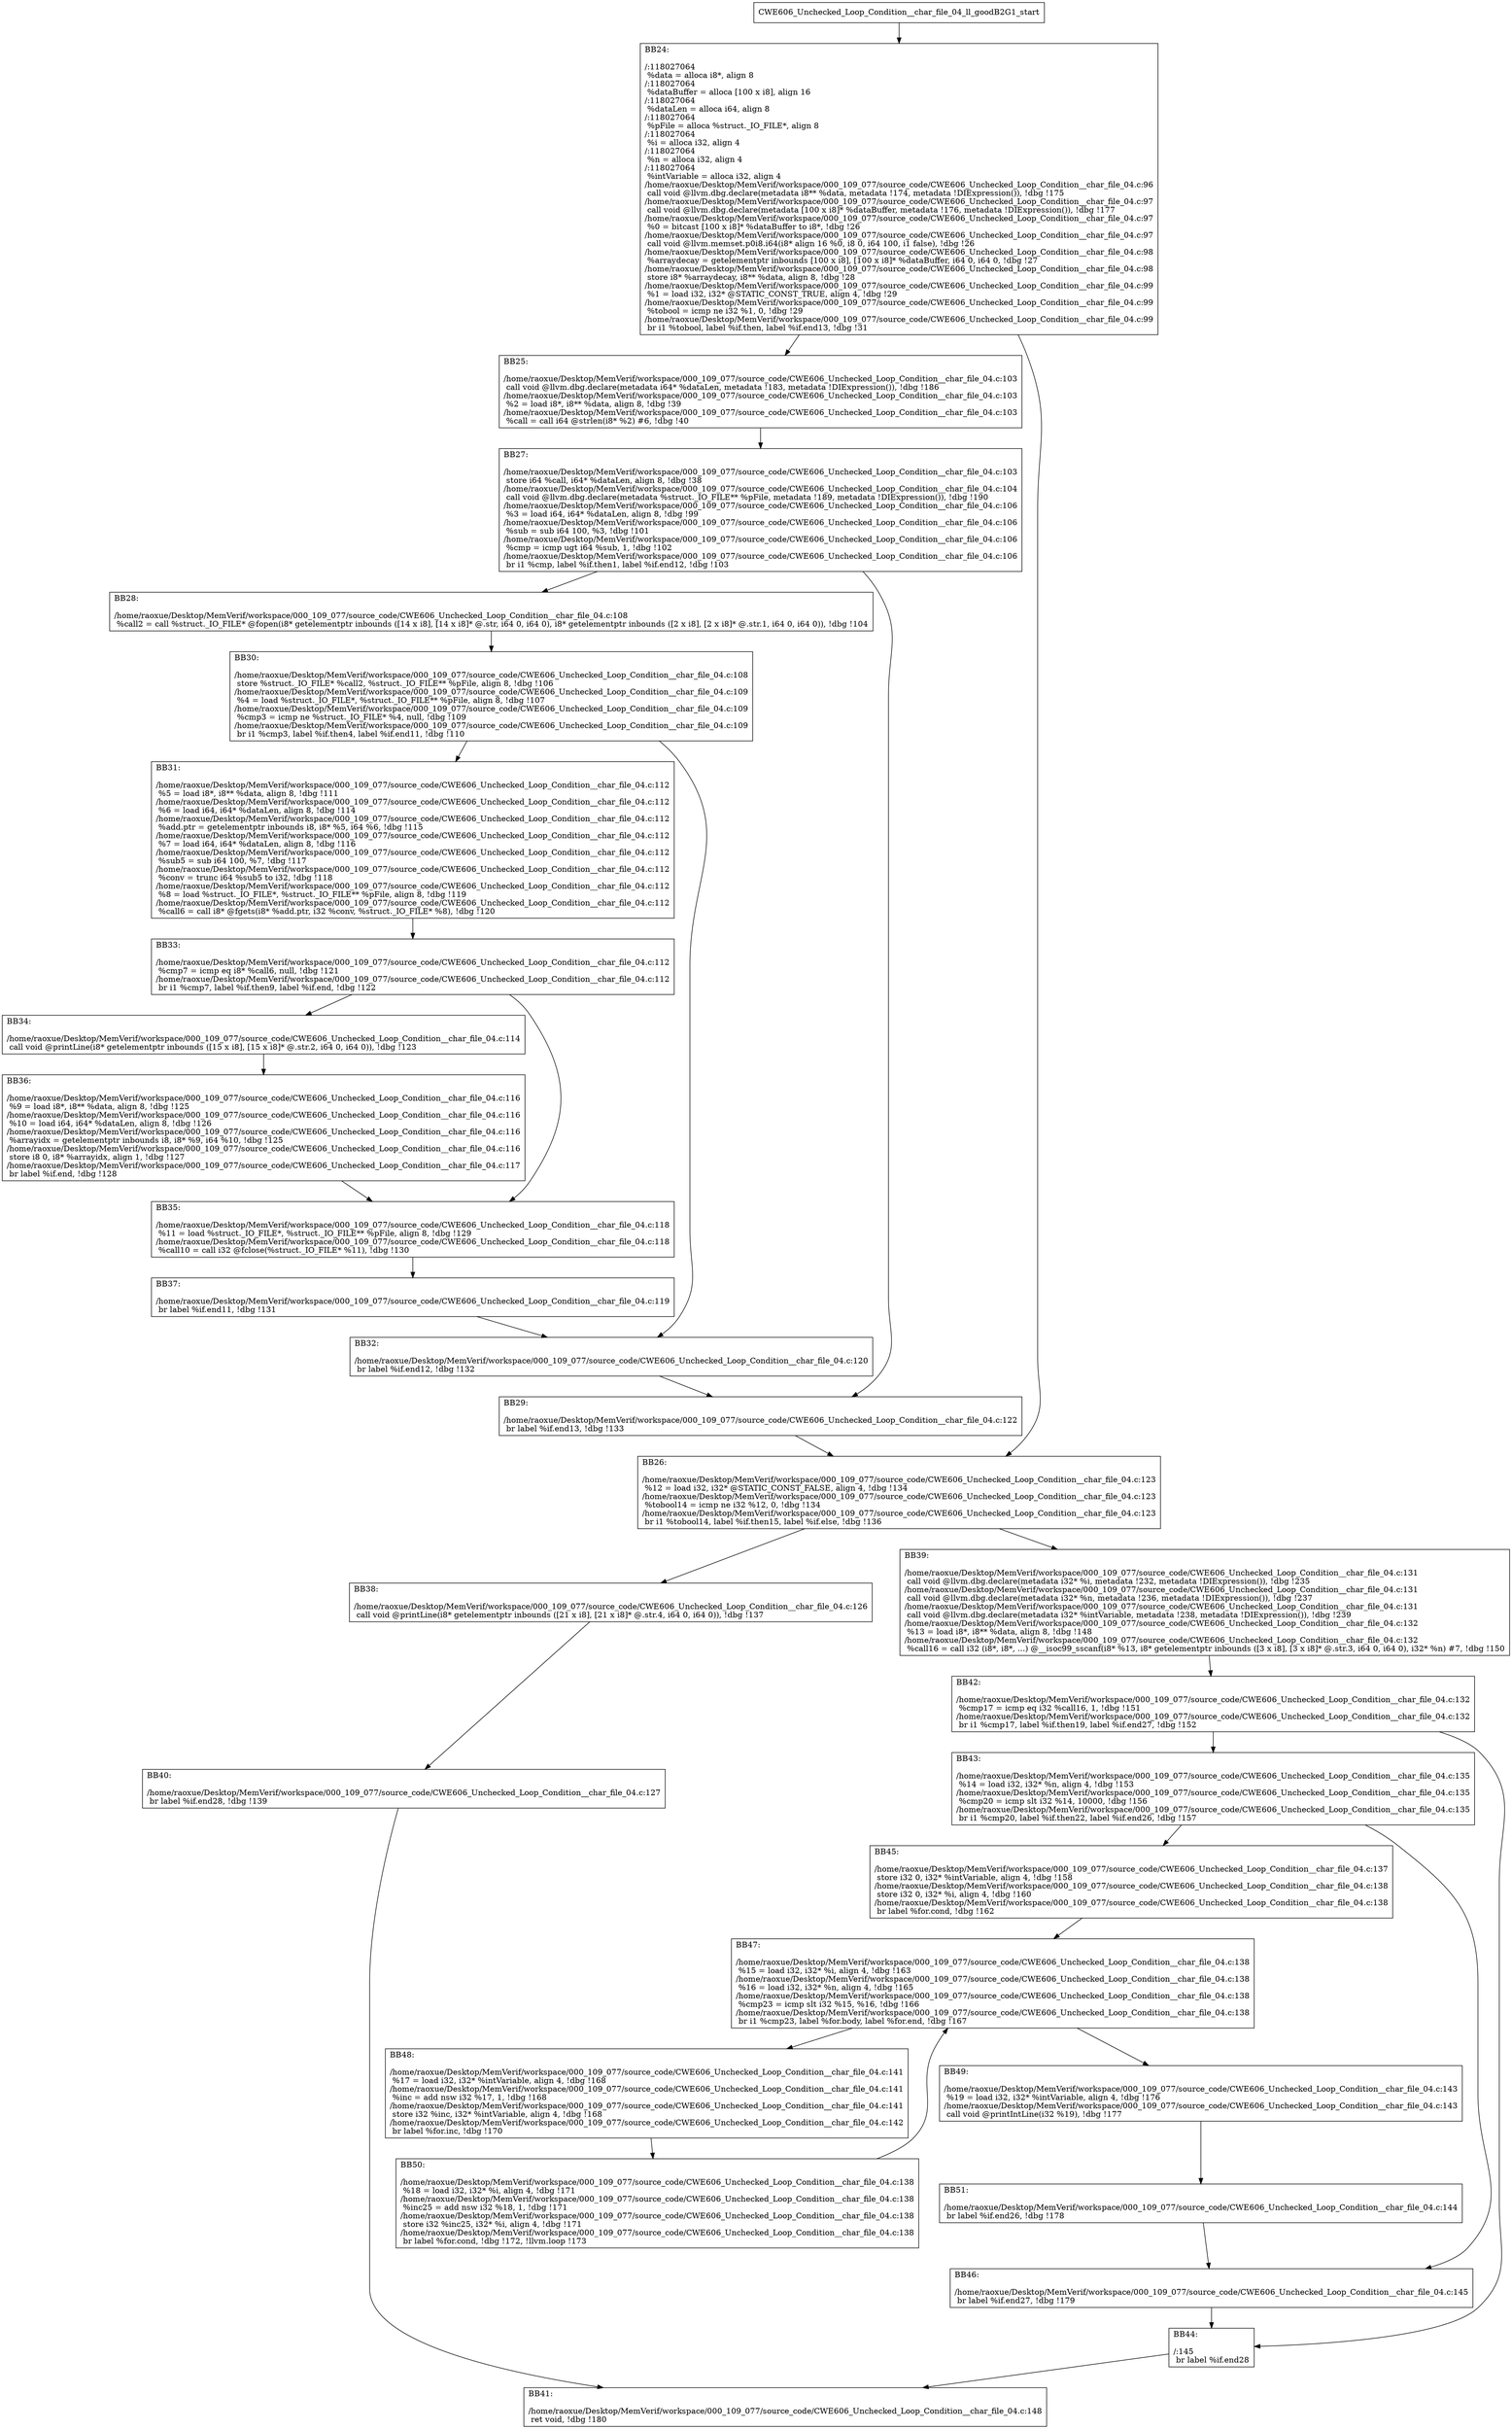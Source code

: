 digraph "CFG for'CWE606_Unchecked_Loop_Condition__char_file_04_ll_goodB2G1' function" {
	BBCWE606_Unchecked_Loop_Condition__char_file_04_ll_goodB2G1_start[shape=record,label="{CWE606_Unchecked_Loop_Condition__char_file_04_ll_goodB2G1_start}"];
	BBCWE606_Unchecked_Loop_Condition__char_file_04_ll_goodB2G1_start-> CWE606_Unchecked_Loop_Condition__char_file_04_ll_goodB2G1BB24;
	CWE606_Unchecked_Loop_Condition__char_file_04_ll_goodB2G1BB24 [shape=record, label="{BB24:\l\l/:118027064\l
  %data = alloca i8*, align 8\l
/:118027064\l
  %dataBuffer = alloca [100 x i8], align 16\l
/:118027064\l
  %dataLen = alloca i64, align 8\l
/:118027064\l
  %pFile = alloca %struct._IO_FILE*, align 8\l
/:118027064\l
  %i = alloca i32, align 4\l
/:118027064\l
  %n = alloca i32, align 4\l
/:118027064\l
  %intVariable = alloca i32, align 4\l
/home/raoxue/Desktop/MemVerif/workspace/000_109_077/source_code/CWE606_Unchecked_Loop_Condition__char_file_04.c:96\l
  call void @llvm.dbg.declare(metadata i8** %data, metadata !174, metadata !DIExpression()), !dbg !175\l
/home/raoxue/Desktop/MemVerif/workspace/000_109_077/source_code/CWE606_Unchecked_Loop_Condition__char_file_04.c:97\l
  call void @llvm.dbg.declare(metadata [100 x i8]* %dataBuffer, metadata !176, metadata !DIExpression()), !dbg !177\l
/home/raoxue/Desktop/MemVerif/workspace/000_109_077/source_code/CWE606_Unchecked_Loop_Condition__char_file_04.c:97\l
  %0 = bitcast [100 x i8]* %dataBuffer to i8*, !dbg !26\l
/home/raoxue/Desktop/MemVerif/workspace/000_109_077/source_code/CWE606_Unchecked_Loop_Condition__char_file_04.c:97\l
  call void @llvm.memset.p0i8.i64(i8* align 16 %0, i8 0, i64 100, i1 false), !dbg !26\l
/home/raoxue/Desktop/MemVerif/workspace/000_109_077/source_code/CWE606_Unchecked_Loop_Condition__char_file_04.c:98\l
  %arraydecay = getelementptr inbounds [100 x i8], [100 x i8]* %dataBuffer, i64 0, i64 0, !dbg !27\l
/home/raoxue/Desktop/MemVerif/workspace/000_109_077/source_code/CWE606_Unchecked_Loop_Condition__char_file_04.c:98\l
  store i8* %arraydecay, i8** %data, align 8, !dbg !28\l
/home/raoxue/Desktop/MemVerif/workspace/000_109_077/source_code/CWE606_Unchecked_Loop_Condition__char_file_04.c:99\l
  %1 = load i32, i32* @STATIC_CONST_TRUE, align 4, !dbg !29\l
/home/raoxue/Desktop/MemVerif/workspace/000_109_077/source_code/CWE606_Unchecked_Loop_Condition__char_file_04.c:99\l
  %tobool = icmp ne i32 %1, 0, !dbg !29\l
/home/raoxue/Desktop/MemVerif/workspace/000_109_077/source_code/CWE606_Unchecked_Loop_Condition__char_file_04.c:99\l
  br i1 %tobool, label %if.then, label %if.end13, !dbg !31\l
}"];
	CWE606_Unchecked_Loop_Condition__char_file_04_ll_goodB2G1BB24-> CWE606_Unchecked_Loop_Condition__char_file_04_ll_goodB2G1BB25;
	CWE606_Unchecked_Loop_Condition__char_file_04_ll_goodB2G1BB24-> CWE606_Unchecked_Loop_Condition__char_file_04_ll_goodB2G1BB26;
	CWE606_Unchecked_Loop_Condition__char_file_04_ll_goodB2G1BB25 [shape=record, label="{BB25:\l\l/home/raoxue/Desktop/MemVerif/workspace/000_109_077/source_code/CWE606_Unchecked_Loop_Condition__char_file_04.c:103\l
  call void @llvm.dbg.declare(metadata i64* %dataLen, metadata !183, metadata !DIExpression()), !dbg !186\l
/home/raoxue/Desktop/MemVerif/workspace/000_109_077/source_code/CWE606_Unchecked_Loop_Condition__char_file_04.c:103\l
  %2 = load i8*, i8** %data, align 8, !dbg !39\l
/home/raoxue/Desktop/MemVerif/workspace/000_109_077/source_code/CWE606_Unchecked_Loop_Condition__char_file_04.c:103\l
  %call = call i64 @strlen(i8* %2) #6, !dbg !40\l
}"];
	CWE606_Unchecked_Loop_Condition__char_file_04_ll_goodB2G1BB25-> CWE606_Unchecked_Loop_Condition__char_file_04_ll_goodB2G1BB27;
	CWE606_Unchecked_Loop_Condition__char_file_04_ll_goodB2G1BB27 [shape=record, label="{BB27:\l\l/home/raoxue/Desktop/MemVerif/workspace/000_109_077/source_code/CWE606_Unchecked_Loop_Condition__char_file_04.c:103\l
  store i64 %call, i64* %dataLen, align 8, !dbg !38\l
/home/raoxue/Desktop/MemVerif/workspace/000_109_077/source_code/CWE606_Unchecked_Loop_Condition__char_file_04.c:104\l
  call void @llvm.dbg.declare(metadata %struct._IO_FILE** %pFile, metadata !189, metadata !DIExpression()), !dbg !190\l
/home/raoxue/Desktop/MemVerif/workspace/000_109_077/source_code/CWE606_Unchecked_Loop_Condition__char_file_04.c:106\l
  %3 = load i64, i64* %dataLen, align 8, !dbg !99\l
/home/raoxue/Desktop/MemVerif/workspace/000_109_077/source_code/CWE606_Unchecked_Loop_Condition__char_file_04.c:106\l
  %sub = sub i64 100, %3, !dbg !101\l
/home/raoxue/Desktop/MemVerif/workspace/000_109_077/source_code/CWE606_Unchecked_Loop_Condition__char_file_04.c:106\l
  %cmp = icmp ugt i64 %sub, 1, !dbg !102\l
/home/raoxue/Desktop/MemVerif/workspace/000_109_077/source_code/CWE606_Unchecked_Loop_Condition__char_file_04.c:106\l
  br i1 %cmp, label %if.then1, label %if.end12, !dbg !103\l
}"];
	CWE606_Unchecked_Loop_Condition__char_file_04_ll_goodB2G1BB27-> CWE606_Unchecked_Loop_Condition__char_file_04_ll_goodB2G1BB28;
	CWE606_Unchecked_Loop_Condition__char_file_04_ll_goodB2G1BB27-> CWE606_Unchecked_Loop_Condition__char_file_04_ll_goodB2G1BB29;
	CWE606_Unchecked_Loop_Condition__char_file_04_ll_goodB2G1BB28 [shape=record, label="{BB28:\l\l/home/raoxue/Desktop/MemVerif/workspace/000_109_077/source_code/CWE606_Unchecked_Loop_Condition__char_file_04.c:108\l
  %call2 = call %struct._IO_FILE* @fopen(i8* getelementptr inbounds ([14 x i8], [14 x i8]* @.str, i64 0, i64 0), i8* getelementptr inbounds ([2 x i8], [2 x i8]* @.str.1, i64 0, i64 0)), !dbg !104\l
}"];
	CWE606_Unchecked_Loop_Condition__char_file_04_ll_goodB2G1BB28-> CWE606_Unchecked_Loop_Condition__char_file_04_ll_goodB2G1BB30;
	CWE606_Unchecked_Loop_Condition__char_file_04_ll_goodB2G1BB30 [shape=record, label="{BB30:\l\l/home/raoxue/Desktop/MemVerif/workspace/000_109_077/source_code/CWE606_Unchecked_Loop_Condition__char_file_04.c:108\l
  store %struct._IO_FILE* %call2, %struct._IO_FILE** %pFile, align 8, !dbg !106\l
/home/raoxue/Desktop/MemVerif/workspace/000_109_077/source_code/CWE606_Unchecked_Loop_Condition__char_file_04.c:109\l
  %4 = load %struct._IO_FILE*, %struct._IO_FILE** %pFile, align 8, !dbg !107\l
/home/raoxue/Desktop/MemVerif/workspace/000_109_077/source_code/CWE606_Unchecked_Loop_Condition__char_file_04.c:109\l
  %cmp3 = icmp ne %struct._IO_FILE* %4, null, !dbg !109\l
/home/raoxue/Desktop/MemVerif/workspace/000_109_077/source_code/CWE606_Unchecked_Loop_Condition__char_file_04.c:109\l
  br i1 %cmp3, label %if.then4, label %if.end11, !dbg !110\l
}"];
	CWE606_Unchecked_Loop_Condition__char_file_04_ll_goodB2G1BB30-> CWE606_Unchecked_Loop_Condition__char_file_04_ll_goodB2G1BB31;
	CWE606_Unchecked_Loop_Condition__char_file_04_ll_goodB2G1BB30-> CWE606_Unchecked_Loop_Condition__char_file_04_ll_goodB2G1BB32;
	CWE606_Unchecked_Loop_Condition__char_file_04_ll_goodB2G1BB31 [shape=record, label="{BB31:\l\l/home/raoxue/Desktop/MemVerif/workspace/000_109_077/source_code/CWE606_Unchecked_Loop_Condition__char_file_04.c:112\l
  %5 = load i8*, i8** %data, align 8, !dbg !111\l
/home/raoxue/Desktop/MemVerif/workspace/000_109_077/source_code/CWE606_Unchecked_Loop_Condition__char_file_04.c:112\l
  %6 = load i64, i64* %dataLen, align 8, !dbg !114\l
/home/raoxue/Desktop/MemVerif/workspace/000_109_077/source_code/CWE606_Unchecked_Loop_Condition__char_file_04.c:112\l
  %add.ptr = getelementptr inbounds i8, i8* %5, i64 %6, !dbg !115\l
/home/raoxue/Desktop/MemVerif/workspace/000_109_077/source_code/CWE606_Unchecked_Loop_Condition__char_file_04.c:112\l
  %7 = load i64, i64* %dataLen, align 8, !dbg !116\l
/home/raoxue/Desktop/MemVerif/workspace/000_109_077/source_code/CWE606_Unchecked_Loop_Condition__char_file_04.c:112\l
  %sub5 = sub i64 100, %7, !dbg !117\l
/home/raoxue/Desktop/MemVerif/workspace/000_109_077/source_code/CWE606_Unchecked_Loop_Condition__char_file_04.c:112\l
  %conv = trunc i64 %sub5 to i32, !dbg !118\l
/home/raoxue/Desktop/MemVerif/workspace/000_109_077/source_code/CWE606_Unchecked_Loop_Condition__char_file_04.c:112\l
  %8 = load %struct._IO_FILE*, %struct._IO_FILE** %pFile, align 8, !dbg !119\l
/home/raoxue/Desktop/MemVerif/workspace/000_109_077/source_code/CWE606_Unchecked_Loop_Condition__char_file_04.c:112\l
  %call6 = call i8* @fgets(i8* %add.ptr, i32 %conv, %struct._IO_FILE* %8), !dbg !120\l
}"];
	CWE606_Unchecked_Loop_Condition__char_file_04_ll_goodB2G1BB31-> CWE606_Unchecked_Loop_Condition__char_file_04_ll_goodB2G1BB33;
	CWE606_Unchecked_Loop_Condition__char_file_04_ll_goodB2G1BB33 [shape=record, label="{BB33:\l\l/home/raoxue/Desktop/MemVerif/workspace/000_109_077/source_code/CWE606_Unchecked_Loop_Condition__char_file_04.c:112\l
  %cmp7 = icmp eq i8* %call6, null, !dbg !121\l
/home/raoxue/Desktop/MemVerif/workspace/000_109_077/source_code/CWE606_Unchecked_Loop_Condition__char_file_04.c:112\l
  br i1 %cmp7, label %if.then9, label %if.end, !dbg !122\l
}"];
	CWE606_Unchecked_Loop_Condition__char_file_04_ll_goodB2G1BB33-> CWE606_Unchecked_Loop_Condition__char_file_04_ll_goodB2G1BB34;
	CWE606_Unchecked_Loop_Condition__char_file_04_ll_goodB2G1BB33-> CWE606_Unchecked_Loop_Condition__char_file_04_ll_goodB2G1BB35;
	CWE606_Unchecked_Loop_Condition__char_file_04_ll_goodB2G1BB34 [shape=record, label="{BB34:\l\l/home/raoxue/Desktop/MemVerif/workspace/000_109_077/source_code/CWE606_Unchecked_Loop_Condition__char_file_04.c:114\l
  call void @printLine(i8* getelementptr inbounds ([15 x i8], [15 x i8]* @.str.2, i64 0, i64 0)), !dbg !123\l
}"];
	CWE606_Unchecked_Loop_Condition__char_file_04_ll_goodB2G1BB34-> CWE606_Unchecked_Loop_Condition__char_file_04_ll_goodB2G1BB36;
	CWE606_Unchecked_Loop_Condition__char_file_04_ll_goodB2G1BB36 [shape=record, label="{BB36:\l\l/home/raoxue/Desktop/MemVerif/workspace/000_109_077/source_code/CWE606_Unchecked_Loop_Condition__char_file_04.c:116\l
  %9 = load i8*, i8** %data, align 8, !dbg !125\l
/home/raoxue/Desktop/MemVerif/workspace/000_109_077/source_code/CWE606_Unchecked_Loop_Condition__char_file_04.c:116\l
  %10 = load i64, i64* %dataLen, align 8, !dbg !126\l
/home/raoxue/Desktop/MemVerif/workspace/000_109_077/source_code/CWE606_Unchecked_Loop_Condition__char_file_04.c:116\l
  %arrayidx = getelementptr inbounds i8, i8* %9, i64 %10, !dbg !125\l
/home/raoxue/Desktop/MemVerif/workspace/000_109_077/source_code/CWE606_Unchecked_Loop_Condition__char_file_04.c:116\l
  store i8 0, i8* %arrayidx, align 1, !dbg !127\l
/home/raoxue/Desktop/MemVerif/workspace/000_109_077/source_code/CWE606_Unchecked_Loop_Condition__char_file_04.c:117\l
  br label %if.end, !dbg !128\l
}"];
	CWE606_Unchecked_Loop_Condition__char_file_04_ll_goodB2G1BB36-> CWE606_Unchecked_Loop_Condition__char_file_04_ll_goodB2G1BB35;
	CWE606_Unchecked_Loop_Condition__char_file_04_ll_goodB2G1BB35 [shape=record, label="{BB35:\l\l/home/raoxue/Desktop/MemVerif/workspace/000_109_077/source_code/CWE606_Unchecked_Loop_Condition__char_file_04.c:118\l
  %11 = load %struct._IO_FILE*, %struct._IO_FILE** %pFile, align 8, !dbg !129\l
/home/raoxue/Desktop/MemVerif/workspace/000_109_077/source_code/CWE606_Unchecked_Loop_Condition__char_file_04.c:118\l
  %call10 = call i32 @fclose(%struct._IO_FILE* %11), !dbg !130\l
}"];
	CWE606_Unchecked_Loop_Condition__char_file_04_ll_goodB2G1BB35-> CWE606_Unchecked_Loop_Condition__char_file_04_ll_goodB2G1BB37;
	CWE606_Unchecked_Loop_Condition__char_file_04_ll_goodB2G1BB37 [shape=record, label="{BB37:\l\l/home/raoxue/Desktop/MemVerif/workspace/000_109_077/source_code/CWE606_Unchecked_Loop_Condition__char_file_04.c:119\l
  br label %if.end11, !dbg !131\l
}"];
	CWE606_Unchecked_Loop_Condition__char_file_04_ll_goodB2G1BB37-> CWE606_Unchecked_Loop_Condition__char_file_04_ll_goodB2G1BB32;
	CWE606_Unchecked_Loop_Condition__char_file_04_ll_goodB2G1BB32 [shape=record, label="{BB32:\l\l/home/raoxue/Desktop/MemVerif/workspace/000_109_077/source_code/CWE606_Unchecked_Loop_Condition__char_file_04.c:120\l
  br label %if.end12, !dbg !132\l
}"];
	CWE606_Unchecked_Loop_Condition__char_file_04_ll_goodB2G1BB32-> CWE606_Unchecked_Loop_Condition__char_file_04_ll_goodB2G1BB29;
	CWE606_Unchecked_Loop_Condition__char_file_04_ll_goodB2G1BB29 [shape=record, label="{BB29:\l\l/home/raoxue/Desktop/MemVerif/workspace/000_109_077/source_code/CWE606_Unchecked_Loop_Condition__char_file_04.c:122\l
  br label %if.end13, !dbg !133\l
}"];
	CWE606_Unchecked_Loop_Condition__char_file_04_ll_goodB2G1BB29-> CWE606_Unchecked_Loop_Condition__char_file_04_ll_goodB2G1BB26;
	CWE606_Unchecked_Loop_Condition__char_file_04_ll_goodB2G1BB26 [shape=record, label="{BB26:\l\l/home/raoxue/Desktop/MemVerif/workspace/000_109_077/source_code/CWE606_Unchecked_Loop_Condition__char_file_04.c:123\l
  %12 = load i32, i32* @STATIC_CONST_FALSE, align 4, !dbg !134\l
/home/raoxue/Desktop/MemVerif/workspace/000_109_077/source_code/CWE606_Unchecked_Loop_Condition__char_file_04.c:123\l
  %tobool14 = icmp ne i32 %12, 0, !dbg !134\l
/home/raoxue/Desktop/MemVerif/workspace/000_109_077/source_code/CWE606_Unchecked_Loop_Condition__char_file_04.c:123\l
  br i1 %tobool14, label %if.then15, label %if.else, !dbg !136\l
}"];
	CWE606_Unchecked_Loop_Condition__char_file_04_ll_goodB2G1BB26-> CWE606_Unchecked_Loop_Condition__char_file_04_ll_goodB2G1BB38;
	CWE606_Unchecked_Loop_Condition__char_file_04_ll_goodB2G1BB26-> CWE606_Unchecked_Loop_Condition__char_file_04_ll_goodB2G1BB39;
	CWE606_Unchecked_Loop_Condition__char_file_04_ll_goodB2G1BB38 [shape=record, label="{BB38:\l\l/home/raoxue/Desktop/MemVerif/workspace/000_109_077/source_code/CWE606_Unchecked_Loop_Condition__char_file_04.c:126\l
  call void @printLine(i8* getelementptr inbounds ([21 x i8], [21 x i8]* @.str.4, i64 0, i64 0)), !dbg !137\l
}"];
	CWE606_Unchecked_Loop_Condition__char_file_04_ll_goodB2G1BB38-> CWE606_Unchecked_Loop_Condition__char_file_04_ll_goodB2G1BB40;
	CWE606_Unchecked_Loop_Condition__char_file_04_ll_goodB2G1BB40 [shape=record, label="{BB40:\l\l/home/raoxue/Desktop/MemVerif/workspace/000_109_077/source_code/CWE606_Unchecked_Loop_Condition__char_file_04.c:127\l
  br label %if.end28, !dbg !139\l
}"];
	CWE606_Unchecked_Loop_Condition__char_file_04_ll_goodB2G1BB40-> CWE606_Unchecked_Loop_Condition__char_file_04_ll_goodB2G1BB41;
	CWE606_Unchecked_Loop_Condition__char_file_04_ll_goodB2G1BB39 [shape=record, label="{BB39:\l\l/home/raoxue/Desktop/MemVerif/workspace/000_109_077/source_code/CWE606_Unchecked_Loop_Condition__char_file_04.c:131\l
  call void @llvm.dbg.declare(metadata i32* %i, metadata !232, metadata !DIExpression()), !dbg !235\l
/home/raoxue/Desktop/MemVerif/workspace/000_109_077/source_code/CWE606_Unchecked_Loop_Condition__char_file_04.c:131\l
  call void @llvm.dbg.declare(metadata i32* %n, metadata !236, metadata !DIExpression()), !dbg !237\l
/home/raoxue/Desktop/MemVerif/workspace/000_109_077/source_code/CWE606_Unchecked_Loop_Condition__char_file_04.c:131\l
  call void @llvm.dbg.declare(metadata i32* %intVariable, metadata !238, metadata !DIExpression()), !dbg !239\l
/home/raoxue/Desktop/MemVerif/workspace/000_109_077/source_code/CWE606_Unchecked_Loop_Condition__char_file_04.c:132\l
  %13 = load i8*, i8** %data, align 8, !dbg !148\l
/home/raoxue/Desktop/MemVerif/workspace/000_109_077/source_code/CWE606_Unchecked_Loop_Condition__char_file_04.c:132\l
  %call16 = call i32 (i8*, i8*, ...) @__isoc99_sscanf(i8* %13, i8* getelementptr inbounds ([3 x i8], [3 x i8]* @.str.3, i64 0, i64 0), i32* %n) #7, !dbg !150\l
}"];
	CWE606_Unchecked_Loop_Condition__char_file_04_ll_goodB2G1BB39-> CWE606_Unchecked_Loop_Condition__char_file_04_ll_goodB2G1BB42;
	CWE606_Unchecked_Loop_Condition__char_file_04_ll_goodB2G1BB42 [shape=record, label="{BB42:\l\l/home/raoxue/Desktop/MemVerif/workspace/000_109_077/source_code/CWE606_Unchecked_Loop_Condition__char_file_04.c:132\l
  %cmp17 = icmp eq i32 %call16, 1, !dbg !151\l
/home/raoxue/Desktop/MemVerif/workspace/000_109_077/source_code/CWE606_Unchecked_Loop_Condition__char_file_04.c:132\l
  br i1 %cmp17, label %if.then19, label %if.end27, !dbg !152\l
}"];
	CWE606_Unchecked_Loop_Condition__char_file_04_ll_goodB2G1BB42-> CWE606_Unchecked_Loop_Condition__char_file_04_ll_goodB2G1BB43;
	CWE606_Unchecked_Loop_Condition__char_file_04_ll_goodB2G1BB42-> CWE606_Unchecked_Loop_Condition__char_file_04_ll_goodB2G1BB44;
	CWE606_Unchecked_Loop_Condition__char_file_04_ll_goodB2G1BB43 [shape=record, label="{BB43:\l\l/home/raoxue/Desktop/MemVerif/workspace/000_109_077/source_code/CWE606_Unchecked_Loop_Condition__char_file_04.c:135\l
  %14 = load i32, i32* %n, align 4, !dbg !153\l
/home/raoxue/Desktop/MemVerif/workspace/000_109_077/source_code/CWE606_Unchecked_Loop_Condition__char_file_04.c:135\l
  %cmp20 = icmp slt i32 %14, 10000, !dbg !156\l
/home/raoxue/Desktop/MemVerif/workspace/000_109_077/source_code/CWE606_Unchecked_Loop_Condition__char_file_04.c:135\l
  br i1 %cmp20, label %if.then22, label %if.end26, !dbg !157\l
}"];
	CWE606_Unchecked_Loop_Condition__char_file_04_ll_goodB2G1BB43-> CWE606_Unchecked_Loop_Condition__char_file_04_ll_goodB2G1BB45;
	CWE606_Unchecked_Loop_Condition__char_file_04_ll_goodB2G1BB43-> CWE606_Unchecked_Loop_Condition__char_file_04_ll_goodB2G1BB46;
	CWE606_Unchecked_Loop_Condition__char_file_04_ll_goodB2G1BB45 [shape=record, label="{BB45:\l\l/home/raoxue/Desktop/MemVerif/workspace/000_109_077/source_code/CWE606_Unchecked_Loop_Condition__char_file_04.c:137\l
  store i32 0, i32* %intVariable, align 4, !dbg !158\l
/home/raoxue/Desktop/MemVerif/workspace/000_109_077/source_code/CWE606_Unchecked_Loop_Condition__char_file_04.c:138\l
  store i32 0, i32* %i, align 4, !dbg !160\l
/home/raoxue/Desktop/MemVerif/workspace/000_109_077/source_code/CWE606_Unchecked_Loop_Condition__char_file_04.c:138\l
  br label %for.cond, !dbg !162\l
}"];
	CWE606_Unchecked_Loop_Condition__char_file_04_ll_goodB2G1BB45-> CWE606_Unchecked_Loop_Condition__char_file_04_ll_goodB2G1BB47;
	CWE606_Unchecked_Loop_Condition__char_file_04_ll_goodB2G1BB47 [shape=record, label="{BB47:\l\l/home/raoxue/Desktop/MemVerif/workspace/000_109_077/source_code/CWE606_Unchecked_Loop_Condition__char_file_04.c:138\l
  %15 = load i32, i32* %i, align 4, !dbg !163\l
/home/raoxue/Desktop/MemVerif/workspace/000_109_077/source_code/CWE606_Unchecked_Loop_Condition__char_file_04.c:138\l
  %16 = load i32, i32* %n, align 4, !dbg !165\l
/home/raoxue/Desktop/MemVerif/workspace/000_109_077/source_code/CWE606_Unchecked_Loop_Condition__char_file_04.c:138\l
  %cmp23 = icmp slt i32 %15, %16, !dbg !166\l
/home/raoxue/Desktop/MemVerif/workspace/000_109_077/source_code/CWE606_Unchecked_Loop_Condition__char_file_04.c:138\l
  br i1 %cmp23, label %for.body, label %for.end, !dbg !167\l
}"];
	CWE606_Unchecked_Loop_Condition__char_file_04_ll_goodB2G1BB47-> CWE606_Unchecked_Loop_Condition__char_file_04_ll_goodB2G1BB48;
	CWE606_Unchecked_Loop_Condition__char_file_04_ll_goodB2G1BB47-> CWE606_Unchecked_Loop_Condition__char_file_04_ll_goodB2G1BB49;
	CWE606_Unchecked_Loop_Condition__char_file_04_ll_goodB2G1BB48 [shape=record, label="{BB48:\l\l/home/raoxue/Desktop/MemVerif/workspace/000_109_077/source_code/CWE606_Unchecked_Loop_Condition__char_file_04.c:141\l
  %17 = load i32, i32* %intVariable, align 4, !dbg !168\l
/home/raoxue/Desktop/MemVerif/workspace/000_109_077/source_code/CWE606_Unchecked_Loop_Condition__char_file_04.c:141\l
  %inc = add nsw i32 %17, 1, !dbg !168\l
/home/raoxue/Desktop/MemVerif/workspace/000_109_077/source_code/CWE606_Unchecked_Loop_Condition__char_file_04.c:141\l
  store i32 %inc, i32* %intVariable, align 4, !dbg !168\l
/home/raoxue/Desktop/MemVerif/workspace/000_109_077/source_code/CWE606_Unchecked_Loop_Condition__char_file_04.c:142\l
  br label %for.inc, !dbg !170\l
}"];
	CWE606_Unchecked_Loop_Condition__char_file_04_ll_goodB2G1BB48-> CWE606_Unchecked_Loop_Condition__char_file_04_ll_goodB2G1BB50;
	CWE606_Unchecked_Loop_Condition__char_file_04_ll_goodB2G1BB50 [shape=record, label="{BB50:\l\l/home/raoxue/Desktop/MemVerif/workspace/000_109_077/source_code/CWE606_Unchecked_Loop_Condition__char_file_04.c:138\l
  %18 = load i32, i32* %i, align 4, !dbg !171\l
/home/raoxue/Desktop/MemVerif/workspace/000_109_077/source_code/CWE606_Unchecked_Loop_Condition__char_file_04.c:138\l
  %inc25 = add nsw i32 %18, 1, !dbg !171\l
/home/raoxue/Desktop/MemVerif/workspace/000_109_077/source_code/CWE606_Unchecked_Loop_Condition__char_file_04.c:138\l
  store i32 %inc25, i32* %i, align 4, !dbg !171\l
/home/raoxue/Desktop/MemVerif/workspace/000_109_077/source_code/CWE606_Unchecked_Loop_Condition__char_file_04.c:138\l
  br label %for.cond, !dbg !172, !llvm.loop !173\l
}"];
	CWE606_Unchecked_Loop_Condition__char_file_04_ll_goodB2G1BB50-> CWE606_Unchecked_Loop_Condition__char_file_04_ll_goodB2G1BB47;
	CWE606_Unchecked_Loop_Condition__char_file_04_ll_goodB2G1BB49 [shape=record, label="{BB49:\l\l/home/raoxue/Desktop/MemVerif/workspace/000_109_077/source_code/CWE606_Unchecked_Loop_Condition__char_file_04.c:143\l
  %19 = load i32, i32* %intVariable, align 4, !dbg !176\l
/home/raoxue/Desktop/MemVerif/workspace/000_109_077/source_code/CWE606_Unchecked_Loop_Condition__char_file_04.c:143\l
  call void @printIntLine(i32 %19), !dbg !177\l
}"];
	CWE606_Unchecked_Loop_Condition__char_file_04_ll_goodB2G1BB49-> CWE606_Unchecked_Loop_Condition__char_file_04_ll_goodB2G1BB51;
	CWE606_Unchecked_Loop_Condition__char_file_04_ll_goodB2G1BB51 [shape=record, label="{BB51:\l\l/home/raoxue/Desktop/MemVerif/workspace/000_109_077/source_code/CWE606_Unchecked_Loop_Condition__char_file_04.c:144\l
  br label %if.end26, !dbg !178\l
}"];
	CWE606_Unchecked_Loop_Condition__char_file_04_ll_goodB2G1BB51-> CWE606_Unchecked_Loop_Condition__char_file_04_ll_goodB2G1BB46;
	CWE606_Unchecked_Loop_Condition__char_file_04_ll_goodB2G1BB46 [shape=record, label="{BB46:\l\l/home/raoxue/Desktop/MemVerif/workspace/000_109_077/source_code/CWE606_Unchecked_Loop_Condition__char_file_04.c:145\l
  br label %if.end27, !dbg !179\l
}"];
	CWE606_Unchecked_Loop_Condition__char_file_04_ll_goodB2G1BB46-> CWE606_Unchecked_Loop_Condition__char_file_04_ll_goodB2G1BB44;
	CWE606_Unchecked_Loop_Condition__char_file_04_ll_goodB2G1BB44 [shape=record, label="{BB44:\l\l/:145\l
  br label %if.end28\l
}"];
	CWE606_Unchecked_Loop_Condition__char_file_04_ll_goodB2G1BB44-> CWE606_Unchecked_Loop_Condition__char_file_04_ll_goodB2G1BB41;
	CWE606_Unchecked_Loop_Condition__char_file_04_ll_goodB2G1BB41 [shape=record, label="{BB41:\l\l/home/raoxue/Desktop/MemVerif/workspace/000_109_077/source_code/CWE606_Unchecked_Loop_Condition__char_file_04.c:148\l
  ret void, !dbg !180\l
}"];
}
